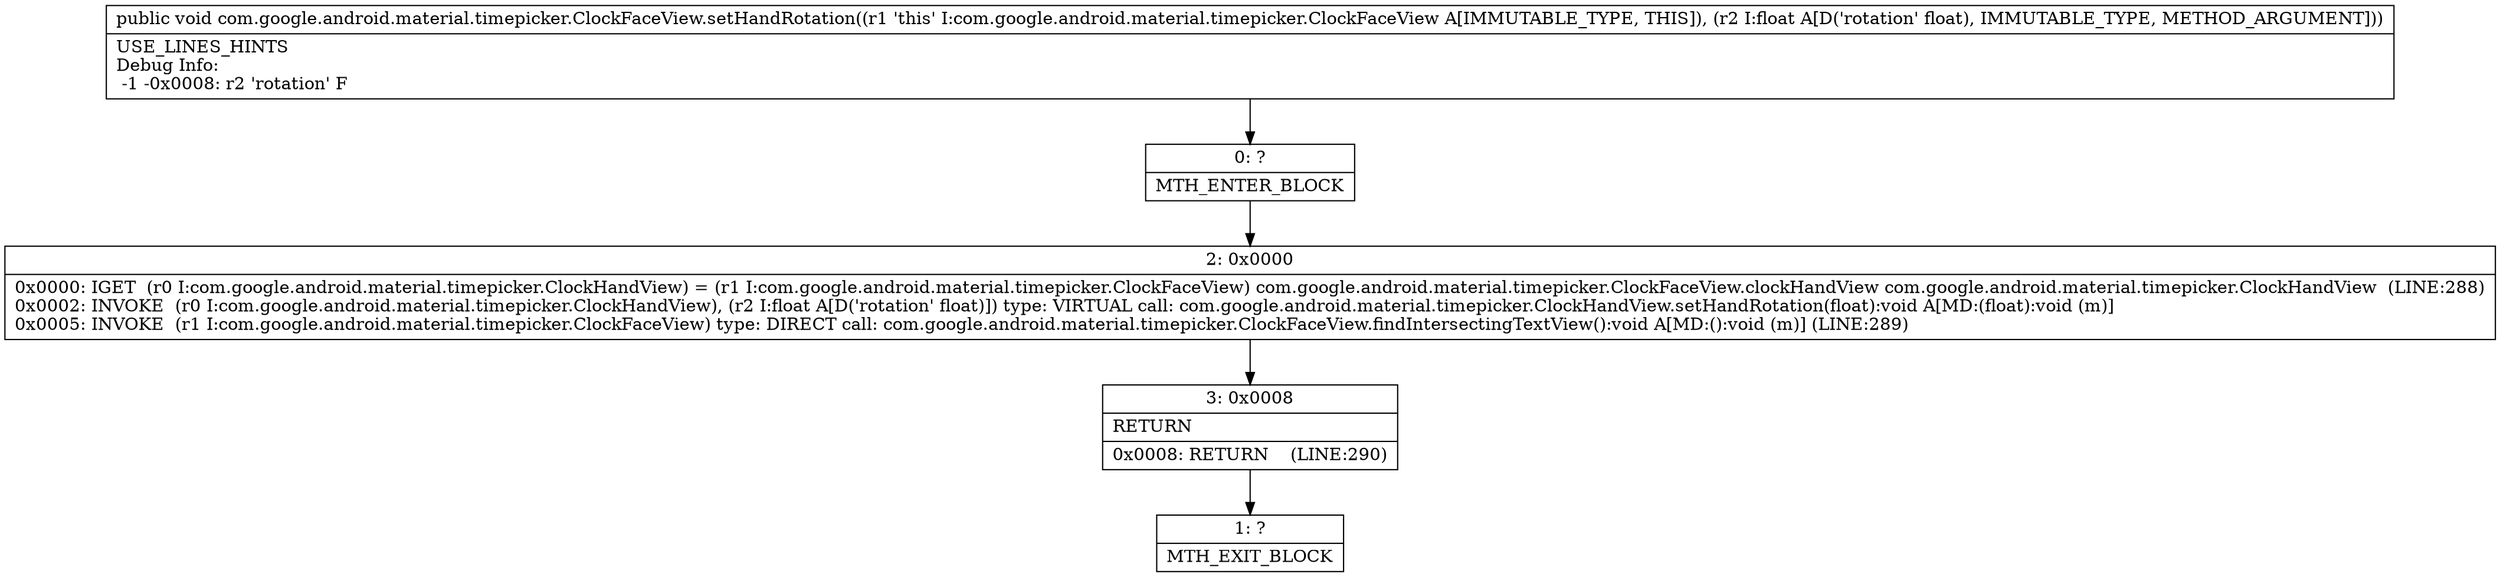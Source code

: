 digraph "CFG forcom.google.android.material.timepicker.ClockFaceView.setHandRotation(F)V" {
Node_0 [shape=record,label="{0\:\ ?|MTH_ENTER_BLOCK\l}"];
Node_2 [shape=record,label="{2\:\ 0x0000|0x0000: IGET  (r0 I:com.google.android.material.timepicker.ClockHandView) = (r1 I:com.google.android.material.timepicker.ClockFaceView) com.google.android.material.timepicker.ClockFaceView.clockHandView com.google.android.material.timepicker.ClockHandView  (LINE:288)\l0x0002: INVOKE  (r0 I:com.google.android.material.timepicker.ClockHandView), (r2 I:float A[D('rotation' float)]) type: VIRTUAL call: com.google.android.material.timepicker.ClockHandView.setHandRotation(float):void A[MD:(float):void (m)]\l0x0005: INVOKE  (r1 I:com.google.android.material.timepicker.ClockFaceView) type: DIRECT call: com.google.android.material.timepicker.ClockFaceView.findIntersectingTextView():void A[MD:():void (m)] (LINE:289)\l}"];
Node_3 [shape=record,label="{3\:\ 0x0008|RETURN\l|0x0008: RETURN    (LINE:290)\l}"];
Node_1 [shape=record,label="{1\:\ ?|MTH_EXIT_BLOCK\l}"];
MethodNode[shape=record,label="{public void com.google.android.material.timepicker.ClockFaceView.setHandRotation((r1 'this' I:com.google.android.material.timepicker.ClockFaceView A[IMMUTABLE_TYPE, THIS]), (r2 I:float A[D('rotation' float), IMMUTABLE_TYPE, METHOD_ARGUMENT]))  | USE_LINES_HINTS\lDebug Info:\l  \-1 \-0x0008: r2 'rotation' F\l}"];
MethodNode -> Node_0;Node_0 -> Node_2;
Node_2 -> Node_3;
Node_3 -> Node_1;
}

